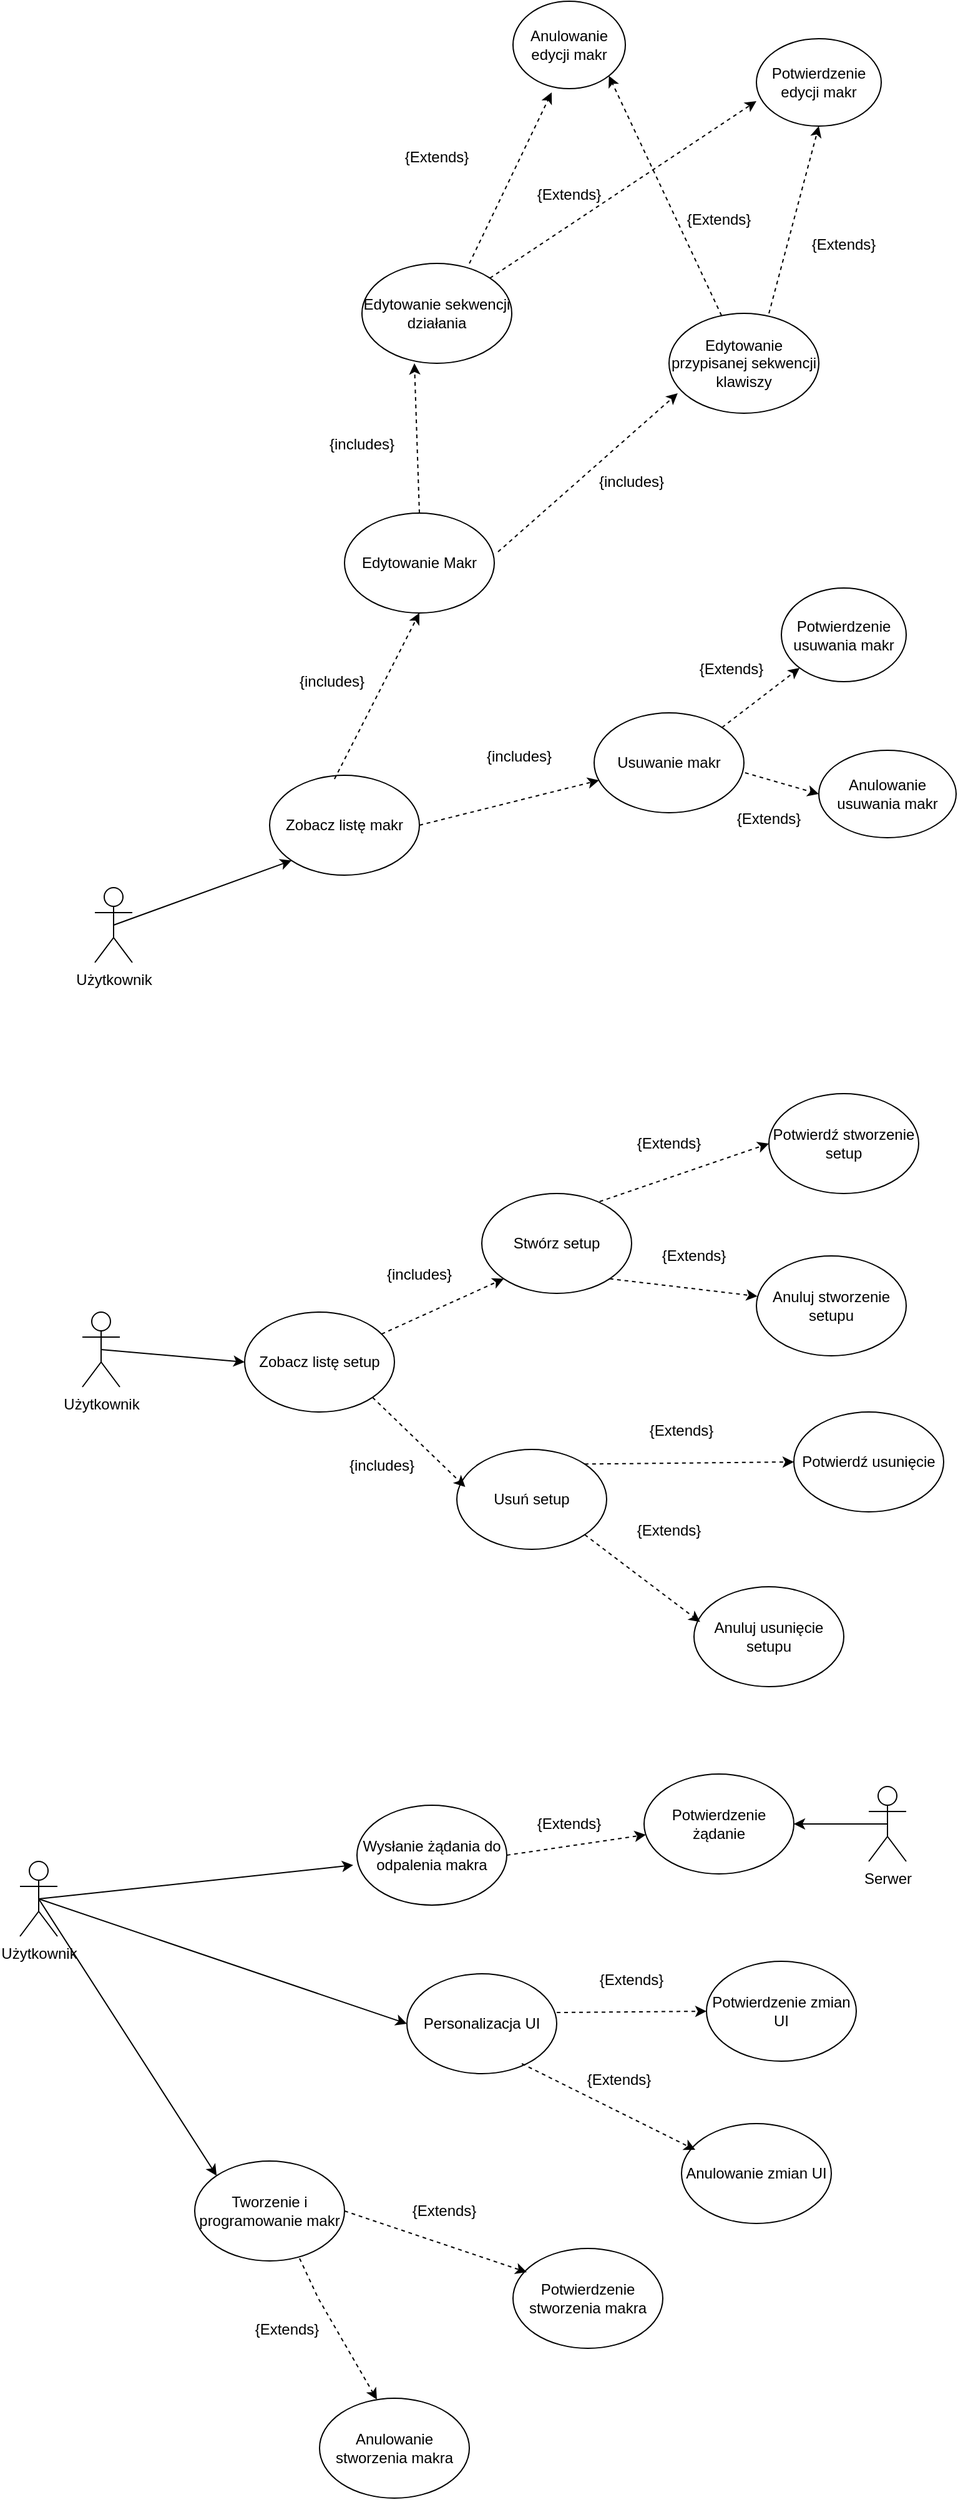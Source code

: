 <mxfile version="24.8.3">
  <diagram name="Strona-1" id="uav9DTHJ9qYRCQgQxgOF">
    <mxGraphModel dx="1678" dy="2090" grid="1" gridSize="10" guides="1" tooltips="1" connect="1" arrows="1" fold="1" page="1" pageScale="1" pageWidth="827" pageHeight="1169" math="0" shadow="0">
      <root>
        <mxCell id="0" />
        <mxCell id="1" parent="0" />
        <mxCell id="E9g1ZKU07W0DP6ShGwB4-3" value="Użytkownik&lt;div&gt;&lt;br&gt;&lt;/div&gt;" style="shape=umlActor;verticalLabelPosition=bottom;verticalAlign=top;html=1;" parent="1" vertex="1">
          <mxGeometry x="20" y="480" width="30" height="60" as="geometry" />
        </mxCell>
        <mxCell id="E9g1ZKU07W0DP6ShGwB4-4" value="Tworzenie i programowanie makr" style="ellipse;whiteSpace=wrap;html=1;" parent="1" vertex="1">
          <mxGeometry x="160" y="720" width="120" height="80" as="geometry" />
        </mxCell>
        <mxCell id="E9g1ZKU07W0DP6ShGwB4-5" value="Usuwanie makr" style="ellipse;whiteSpace=wrap;html=1;" parent="1" vertex="1">
          <mxGeometry x="480" y="-440" width="120" height="80" as="geometry" />
        </mxCell>
        <mxCell id="E9g1ZKU07W0DP6ShGwB4-6" value="Edytowanie Makr" style="ellipse;whiteSpace=wrap;html=1;" parent="1" vertex="1">
          <mxGeometry x="280" y="-600" width="120" height="80" as="geometry" />
        </mxCell>
        <mxCell id="E9g1ZKU07W0DP6ShGwB4-7" value="Personalizacja UI" style="ellipse;whiteSpace=wrap;html=1;" parent="1" vertex="1">
          <mxGeometry x="330" y="570" width="120" height="80" as="geometry" />
        </mxCell>
        <mxCell id="E9g1ZKU07W0DP6ShGwB4-8" value="" style="endArrow=classic;html=1;rounded=0;exitX=0.5;exitY=0.5;exitDx=0;exitDy=0;exitPerimeter=0;entryX=0;entryY=0;entryDx=0;entryDy=0;" parent="1" source="E9g1ZKU07W0DP6ShGwB4-3" target="E9g1ZKU07W0DP6ShGwB4-4" edge="1">
          <mxGeometry width="50" height="50" relative="1" as="geometry">
            <mxPoint x="380" y="380" as="sourcePoint" />
            <mxPoint x="430" y="330" as="targetPoint" />
          </mxGeometry>
        </mxCell>
        <mxCell id="E9g1ZKU07W0DP6ShGwB4-9" value="" style="endArrow=classic;html=1;rounded=0;exitX=0.5;exitY=0.5;exitDx=0;exitDy=0;exitPerimeter=0;entryX=0;entryY=0.5;entryDx=0;entryDy=0;" parent="1" source="E9g1ZKU07W0DP6ShGwB4-3" target="E9g1ZKU07W0DP6ShGwB4-7" edge="1">
          <mxGeometry width="50" height="50" relative="1" as="geometry">
            <mxPoint x="380" y="380" as="sourcePoint" />
            <mxPoint x="430" y="330" as="targetPoint" />
          </mxGeometry>
        </mxCell>
        <mxCell id="E9g1ZKU07W0DP6ShGwB4-17" style="edgeStyle=orthogonalEdgeStyle;rounded=0;orthogonalLoop=1;jettySize=auto;html=1;exitX=0.5;exitY=0.5;exitDx=0;exitDy=0;exitPerimeter=0;entryX=1;entryY=0.5;entryDx=0;entryDy=0;" parent="1" source="E9g1ZKU07W0DP6ShGwB4-12" target="E9g1ZKU07W0DP6ShGwB4-15" edge="1">
          <mxGeometry relative="1" as="geometry" />
        </mxCell>
        <mxCell id="E9g1ZKU07W0DP6ShGwB4-12" value="Serwer&lt;div&gt;&lt;br&gt;&lt;/div&gt;" style="shape=umlActor;verticalLabelPosition=bottom;verticalAlign=top;html=1;outlineConnect=0;" parent="1" vertex="1">
          <mxGeometry x="700" y="420" width="30" height="60" as="geometry" />
        </mxCell>
        <mxCell id="E9g1ZKU07W0DP6ShGwB4-13" value="Wysłanie żądania do odpalenia makra" style="ellipse;whiteSpace=wrap;html=1;" parent="1" vertex="1">
          <mxGeometry x="290" y="435" width="120" height="80" as="geometry" />
        </mxCell>
        <mxCell id="E9g1ZKU07W0DP6ShGwB4-14" value="" style="endArrow=classic;html=1;rounded=0;exitX=0.5;exitY=0.5;exitDx=0;exitDy=0;exitPerimeter=0;entryX=-0.025;entryY=0.6;entryDx=0;entryDy=0;entryPerimeter=0;" parent="1" source="E9g1ZKU07W0DP6ShGwB4-3" target="E9g1ZKU07W0DP6ShGwB4-13" edge="1">
          <mxGeometry width="50" height="50" relative="1" as="geometry">
            <mxPoint x="380" y="380" as="sourcePoint" />
            <mxPoint x="430" y="330" as="targetPoint" />
          </mxGeometry>
        </mxCell>
        <mxCell id="E9g1ZKU07W0DP6ShGwB4-15" value="Potwierdzenie żądanie" style="ellipse;whiteSpace=wrap;html=1;" parent="1" vertex="1">
          <mxGeometry x="520" y="410" width="120" height="80" as="geometry" />
        </mxCell>
        <mxCell id="E9g1ZKU07W0DP6ShGwB4-20" value="" style="endArrow=classic;html=1;rounded=0;dashed=1;exitX=1;exitY=0.5;exitDx=0;exitDy=0;" parent="1" source="E9g1ZKU07W0DP6ShGwB4-13" target="E9g1ZKU07W0DP6ShGwB4-15" edge="1">
          <mxGeometry width="50" height="50" relative="1" as="geometry">
            <mxPoint x="380" y="380" as="sourcePoint" />
            <mxPoint x="430" y="330" as="targetPoint" />
          </mxGeometry>
        </mxCell>
        <mxCell id="E9g1ZKU07W0DP6ShGwB4-21" value="{Extends}" style="text;html=1;align=center;verticalAlign=middle;whiteSpace=wrap;rounded=0;" parent="1" vertex="1">
          <mxGeometry x="430" y="435" width="60" height="30" as="geometry" />
        </mxCell>
        <mxCell id="mI-5WzDm7i-c9hzyWy1A-1" value="Zobacz listę makr" style="ellipse;whiteSpace=wrap;html=1;" parent="1" vertex="1">
          <mxGeometry x="220" y="-390" width="120" height="80" as="geometry" />
        </mxCell>
        <mxCell id="mI-5WzDm7i-c9hzyWy1A-3" value="" style="endArrow=classic;html=1;rounded=0;dashed=1;exitX=0.433;exitY=0.038;exitDx=0;exitDy=0;entryX=0.5;entryY=1;entryDx=0;entryDy=0;exitPerimeter=0;" parent="1" source="mI-5WzDm7i-c9hzyWy1A-1" target="E9g1ZKU07W0DP6ShGwB4-6" edge="1">
          <mxGeometry width="50" height="50" relative="1" as="geometry">
            <mxPoint x="484" y="330" as="sourcePoint" />
            <mxPoint x="484" y="410" as="targetPoint" />
          </mxGeometry>
        </mxCell>
        <mxCell id="mI-5WzDm7i-c9hzyWy1A-4" value="" style="endArrow=classic;html=1;rounded=0;dashed=1;exitX=1;exitY=0.5;exitDx=0;exitDy=0;" parent="1" source="mI-5WzDm7i-c9hzyWy1A-1" target="E9g1ZKU07W0DP6ShGwB4-5" edge="1">
          <mxGeometry width="50" height="50" relative="1" as="geometry">
            <mxPoint x="290" y="340" as="sourcePoint" />
            <mxPoint x="334" y="410" as="targetPoint" />
            <Array as="points" />
          </mxGeometry>
        </mxCell>
        <mxCell id="JlNKw1UUag9FZxf0FuZV-1" value="Anulowanie edycji makr" style="ellipse;whiteSpace=wrap;html=1;" vertex="1" parent="1">
          <mxGeometry x="415" y="-1010" width="90" height="70" as="geometry" />
        </mxCell>
        <mxCell id="JlNKw1UUag9FZxf0FuZV-2" value="Potwierdzenie edycji makr" style="ellipse;whiteSpace=wrap;html=1;" vertex="1" parent="1">
          <mxGeometry x="610" y="-980" width="100" height="70" as="geometry" />
        </mxCell>
        <mxCell id="JlNKw1UUag9FZxf0FuZV-3" value="Potwierdzenie usuwania makr" style="ellipse;whiteSpace=wrap;html=1;" vertex="1" parent="1">
          <mxGeometry x="630" y="-540" width="100" height="75" as="geometry" />
        </mxCell>
        <mxCell id="JlNKw1UUag9FZxf0FuZV-4" value="Anulowanie usuwania makr" style="ellipse;whiteSpace=wrap;html=1;" vertex="1" parent="1">
          <mxGeometry x="660" y="-410" width="110" height="70" as="geometry" />
        </mxCell>
        <mxCell id="JlNKw1UUag9FZxf0FuZV-10" value="" style="endArrow=classic;html=1;rounded=0;dashed=1;exitX=1;exitY=0;exitDx=0;exitDy=0;entryX=0;entryY=1;entryDx=0;entryDy=0;" edge="1" parent="1" source="E9g1ZKU07W0DP6ShGwB4-5" target="JlNKw1UUag9FZxf0FuZV-3">
          <mxGeometry width="50" height="50" relative="1" as="geometry">
            <mxPoint x="414" y="215" as="sourcePoint" />
            <mxPoint x="542" y="170" as="targetPoint" />
            <Array as="points" />
          </mxGeometry>
        </mxCell>
        <mxCell id="JlNKw1UUag9FZxf0FuZV-11" value="" style="endArrow=classic;html=1;rounded=0;dashed=1;exitX=1.008;exitY=0.6;exitDx=0;exitDy=0;entryX=0;entryY=0.5;entryDx=0;entryDy=0;exitPerimeter=0;" edge="1" parent="1" source="E9g1ZKU07W0DP6ShGwB4-5" target="JlNKw1UUag9FZxf0FuZV-4">
          <mxGeometry width="50" height="50" relative="1" as="geometry">
            <mxPoint x="420" y="335" as="sourcePoint" />
            <mxPoint x="548" y="290" as="targetPoint" />
            <Array as="points" />
          </mxGeometry>
        </mxCell>
        <mxCell id="JlNKw1UUag9FZxf0FuZV-12" value="Użytkownik&lt;div&gt;&lt;br&gt;&lt;/div&gt;" style="shape=umlActor;verticalLabelPosition=bottom;verticalAlign=top;html=1;" vertex="1" parent="1">
          <mxGeometry x="80" y="-300" width="30" height="60" as="geometry" />
        </mxCell>
        <mxCell id="JlNKw1UUag9FZxf0FuZV-13" value="Edytowanie sekwencji działania" style="ellipse;whiteSpace=wrap;html=1;" vertex="1" parent="1">
          <mxGeometry x="294" y="-800" width="120" height="80" as="geometry" />
        </mxCell>
        <mxCell id="JlNKw1UUag9FZxf0FuZV-14" value="Edytowanie przypisanej sekwencji klawiszy" style="ellipse;whiteSpace=wrap;html=1;" vertex="1" parent="1">
          <mxGeometry x="540" y="-760" width="120" height="80" as="geometry" />
        </mxCell>
        <mxCell id="JlNKw1UUag9FZxf0FuZV-15" value="" style="endArrow=classic;html=1;rounded=0;dashed=1;exitX=0.5;exitY=0;exitDx=0;exitDy=0;entryX=0.35;entryY=1;entryDx=0;entryDy=0;entryPerimeter=0;" edge="1" parent="1" source="E9g1ZKU07W0DP6ShGwB4-6" target="JlNKw1UUag9FZxf0FuZV-13">
          <mxGeometry width="50" height="50" relative="1" as="geometry">
            <mxPoint x="321" y="-577" as="sourcePoint" />
            <mxPoint x="359" y="-720" as="targetPoint" />
          </mxGeometry>
        </mxCell>
        <mxCell id="JlNKw1UUag9FZxf0FuZV-16" value="" style="endArrow=classic;html=1;rounded=0;dashed=1;exitX=1.025;exitY=0.388;exitDx=0;exitDy=0;entryX=0.058;entryY=0.8;entryDx=0;entryDy=0;exitPerimeter=0;entryPerimeter=0;" edge="1" parent="1" source="E9g1ZKU07W0DP6ShGwB4-6" target="JlNKw1UUag9FZxf0FuZV-14">
          <mxGeometry width="50" height="50" relative="1" as="geometry">
            <mxPoint x="442" y="-513" as="sourcePoint" />
            <mxPoint x="480" y="-656" as="targetPoint" />
          </mxGeometry>
        </mxCell>
        <mxCell id="JlNKw1UUag9FZxf0FuZV-17" value="" style="endArrow=classic;html=1;rounded=0;dashed=1;exitX=0.717;exitY=0;exitDx=0;exitDy=0;entryX=0.344;entryY=1.043;entryDx=0;entryDy=0;exitPerimeter=0;entryPerimeter=0;" edge="1" parent="1" source="JlNKw1UUag9FZxf0FuZV-13" target="JlNKw1UUag9FZxf0FuZV-1">
          <mxGeometry width="50" height="50" relative="1" as="geometry">
            <mxPoint x="380" y="-817" as="sourcePoint" />
            <mxPoint x="418" y="-960" as="targetPoint" />
          </mxGeometry>
        </mxCell>
        <mxCell id="JlNKw1UUag9FZxf0FuZV-18" value="" style="endArrow=classic;html=1;rounded=0;dashed=1;entryX=0;entryY=0.714;entryDx=0;entryDy=0;entryPerimeter=0;" edge="1" parent="1" source="JlNKw1UUag9FZxf0FuZV-13" target="JlNKw1UUag9FZxf0FuZV-2">
          <mxGeometry width="50" height="50" relative="1" as="geometry">
            <mxPoint x="452" y="-767" as="sourcePoint" />
            <mxPoint x="490" y="-910" as="targetPoint" />
          </mxGeometry>
        </mxCell>
        <mxCell id="JlNKw1UUag9FZxf0FuZV-19" value="" style="endArrow=classic;html=1;rounded=0;dashed=1;exitX=0.667;exitY=0;exitDx=0;exitDy=0;entryX=0.5;entryY=1;entryDx=0;entryDy=0;exitPerimeter=0;" edge="1" parent="1" source="JlNKw1UUag9FZxf0FuZV-14" target="JlNKw1UUag9FZxf0FuZV-2">
          <mxGeometry width="50" height="50" relative="1" as="geometry">
            <mxPoint x="640" y="-747" as="sourcePoint" />
            <mxPoint x="678" y="-890" as="targetPoint" />
          </mxGeometry>
        </mxCell>
        <mxCell id="JlNKw1UUag9FZxf0FuZV-20" value="" style="endArrow=classic;html=1;rounded=0;dashed=1;entryX=1;entryY=1;entryDx=0;entryDy=0;" edge="1" parent="1" source="JlNKw1UUag9FZxf0FuZV-14" target="JlNKw1UUag9FZxf0FuZV-1">
          <mxGeometry width="50" height="50" relative="1" as="geometry">
            <mxPoint x="530" y="-727" as="sourcePoint" />
            <mxPoint x="568" y="-870" as="targetPoint" />
          </mxGeometry>
        </mxCell>
        <mxCell id="JlNKw1UUag9FZxf0FuZV-22" value="{includes}" style="text;html=1;align=center;verticalAlign=middle;whiteSpace=wrap;rounded=0;" vertex="1" parent="1">
          <mxGeometry x="240" y="-480" width="60" height="30" as="geometry" />
        </mxCell>
        <mxCell id="JlNKw1UUag9FZxf0FuZV-23" value="{includes}" style="text;html=1;align=center;verticalAlign=middle;whiteSpace=wrap;rounded=0;" vertex="1" parent="1">
          <mxGeometry x="390" y="-420" width="60" height="30" as="geometry" />
        </mxCell>
        <mxCell id="JlNKw1UUag9FZxf0FuZV-24" value="{Extends}" style="text;html=1;align=center;verticalAlign=middle;whiteSpace=wrap;rounded=0;" vertex="1" parent="1">
          <mxGeometry x="324" y="-900" width="60" height="30" as="geometry" />
        </mxCell>
        <mxCell id="JlNKw1UUag9FZxf0FuZV-25" value="{Extends}" style="text;html=1;align=center;verticalAlign=middle;whiteSpace=wrap;rounded=0;" vertex="1" parent="1">
          <mxGeometry x="430" y="-870" width="60" height="30" as="geometry" />
        </mxCell>
        <mxCell id="JlNKw1UUag9FZxf0FuZV-26" value="{Extends}" style="text;html=1;align=center;verticalAlign=middle;whiteSpace=wrap;rounded=0;" vertex="1" parent="1">
          <mxGeometry x="550" y="-850" width="60" height="30" as="geometry" />
        </mxCell>
        <mxCell id="JlNKw1UUag9FZxf0FuZV-27" value="{Extends}" style="text;html=1;align=center;verticalAlign=middle;whiteSpace=wrap;rounded=0;" vertex="1" parent="1">
          <mxGeometry x="650" y="-830" width="60" height="30" as="geometry" />
        </mxCell>
        <mxCell id="JlNKw1UUag9FZxf0FuZV-28" value="{includes}" style="text;html=1;align=center;verticalAlign=middle;whiteSpace=wrap;rounded=0;" vertex="1" parent="1">
          <mxGeometry x="480" y="-640" width="60" height="30" as="geometry" />
        </mxCell>
        <mxCell id="JlNKw1UUag9FZxf0FuZV-29" value="{includes}" style="text;html=1;align=center;verticalAlign=middle;whiteSpace=wrap;rounded=0;" vertex="1" parent="1">
          <mxGeometry x="264" y="-670" width="60" height="30" as="geometry" />
        </mxCell>
        <mxCell id="JlNKw1UUag9FZxf0FuZV-30" value="{Extends}" style="text;html=1;align=center;verticalAlign=middle;whiteSpace=wrap;rounded=0;" vertex="1" parent="1">
          <mxGeometry x="560" y="-490" width="60" height="30" as="geometry" />
        </mxCell>
        <mxCell id="JlNKw1UUag9FZxf0FuZV-31" value="{Extends}" style="text;html=1;align=center;verticalAlign=middle;whiteSpace=wrap;rounded=0;" vertex="1" parent="1">
          <mxGeometry x="590" y="-370" width="60" height="30" as="geometry" />
        </mxCell>
        <mxCell id="JlNKw1UUag9FZxf0FuZV-34" value="" style="endArrow=classic;html=1;rounded=0;exitX=0.5;exitY=0.5;exitDx=0;exitDy=0;exitPerimeter=0;entryX=0;entryY=1;entryDx=0;entryDy=0;" edge="1" parent="1" source="JlNKw1UUag9FZxf0FuZV-12" target="mI-5WzDm7i-c9hzyWy1A-1">
          <mxGeometry width="50" height="50" relative="1" as="geometry">
            <mxPoint x="100" y="-253" as="sourcePoint" />
            <mxPoint x="352" y="-280" as="targetPoint" />
          </mxGeometry>
        </mxCell>
        <mxCell id="JlNKw1UUag9FZxf0FuZV-35" value="Potwierdzenie stworzenia makra" style="ellipse;whiteSpace=wrap;html=1;" vertex="1" parent="1">
          <mxGeometry x="415" y="790" width="120" height="80" as="geometry" />
        </mxCell>
        <mxCell id="JlNKw1UUag9FZxf0FuZV-36" value="Anulowanie stworzenia makra" style="ellipse;whiteSpace=wrap;html=1;" vertex="1" parent="1">
          <mxGeometry x="260" y="910" width="120" height="80" as="geometry" />
        </mxCell>
        <mxCell id="JlNKw1UUag9FZxf0FuZV-37" value="" style="endArrow=classic;html=1;rounded=0;dashed=1;exitX=1;exitY=0.5;exitDx=0;exitDy=0;entryX=0.092;entryY=0.238;entryDx=0;entryDy=0;entryPerimeter=0;" edge="1" parent="1" source="E9g1ZKU07W0DP6ShGwB4-4" target="JlNKw1UUag9FZxf0FuZV-35">
          <mxGeometry width="50" height="50" relative="1" as="geometry">
            <mxPoint x="280" y="746" as="sourcePoint" />
            <mxPoint x="391" y="730" as="targetPoint" />
          </mxGeometry>
        </mxCell>
        <mxCell id="JlNKw1UUag9FZxf0FuZV-38" value="" style="endArrow=classic;html=1;rounded=0;dashed=1;exitX=0.7;exitY=0.975;exitDx=0;exitDy=0;entryX=0.383;entryY=0.013;entryDx=0;entryDy=0;entryPerimeter=0;exitPerimeter=0;" edge="1" parent="1" source="E9g1ZKU07W0DP6ShGwB4-4" target="JlNKw1UUag9FZxf0FuZV-36">
          <mxGeometry width="50" height="50" relative="1" as="geometry">
            <mxPoint x="219" y="830" as="sourcePoint" />
            <mxPoint x="300" y="839" as="targetPoint" />
            <Array as="points">
              <mxPoint x="259" y="830" />
            </Array>
          </mxGeometry>
        </mxCell>
        <mxCell id="JlNKw1UUag9FZxf0FuZV-39" value="{Extends}" style="text;html=1;align=center;verticalAlign=middle;whiteSpace=wrap;rounded=0;" vertex="1" parent="1">
          <mxGeometry x="330" y="745" width="60" height="30" as="geometry" />
        </mxCell>
        <mxCell id="JlNKw1UUag9FZxf0FuZV-40" value="{Extends}" style="text;html=1;align=center;verticalAlign=middle;whiteSpace=wrap;rounded=0;" vertex="1" parent="1">
          <mxGeometry x="204" y="840" width="60" height="30" as="geometry" />
        </mxCell>
        <mxCell id="JlNKw1UUag9FZxf0FuZV-41" value="Anulowanie zmian UI" style="ellipse;whiteSpace=wrap;html=1;" vertex="1" parent="1">
          <mxGeometry x="550" y="690" width="120" height="80" as="geometry" />
        </mxCell>
        <mxCell id="JlNKw1UUag9FZxf0FuZV-42" value="Potwierdzenie zmian UI" style="ellipse;whiteSpace=wrap;html=1;" vertex="1" parent="1">
          <mxGeometry x="570" y="560" width="120" height="80" as="geometry" />
        </mxCell>
        <mxCell id="JlNKw1UUag9FZxf0FuZV-43" value="" style="endArrow=classic;html=1;rounded=0;dashed=1;exitX=1;exitY=0.388;exitDx=0;exitDy=0;entryX=0;entryY=0.5;entryDx=0;entryDy=0;exitPerimeter=0;" edge="1" parent="1" source="E9g1ZKU07W0DP6ShGwB4-7" target="JlNKw1UUag9FZxf0FuZV-42">
          <mxGeometry width="50" height="50" relative="1" as="geometry">
            <mxPoint x="430" y="570" as="sourcePoint" />
            <mxPoint x="511" y="579" as="targetPoint" />
          </mxGeometry>
        </mxCell>
        <mxCell id="JlNKw1UUag9FZxf0FuZV-44" value="" style="endArrow=classic;html=1;rounded=0;dashed=1;exitX=0.767;exitY=0.9;exitDx=0;exitDy=0;entryX=0.092;entryY=0.263;entryDx=0;entryDy=0;entryPerimeter=0;exitPerimeter=0;" edge="1" parent="1" source="E9g1ZKU07W0DP6ShGwB4-7" target="JlNKw1UUag9FZxf0FuZV-41">
          <mxGeometry width="50" height="50" relative="1" as="geometry">
            <mxPoint x="419.5" y="650" as="sourcePoint" />
            <mxPoint x="500.5" y="659" as="targetPoint" />
          </mxGeometry>
        </mxCell>
        <mxCell id="JlNKw1UUag9FZxf0FuZV-45" value="{Extends}" style="text;html=1;align=center;verticalAlign=middle;whiteSpace=wrap;rounded=0;" vertex="1" parent="1">
          <mxGeometry x="480" y="560" width="60" height="30" as="geometry" />
        </mxCell>
        <mxCell id="JlNKw1UUag9FZxf0FuZV-46" value="{Extends}" style="text;html=1;align=center;verticalAlign=middle;whiteSpace=wrap;rounded=0;" vertex="1" parent="1">
          <mxGeometry x="470" y="640" width="60" height="30" as="geometry" />
        </mxCell>
        <mxCell id="JlNKw1UUag9FZxf0FuZV-49" value="Użytkownik&lt;div&gt;&lt;br&gt;&lt;/div&gt;" style="shape=umlActor;verticalLabelPosition=bottom;verticalAlign=top;html=1;" vertex="1" parent="1">
          <mxGeometry x="70" y="40" width="30" height="60" as="geometry" />
        </mxCell>
        <mxCell id="JlNKw1UUag9FZxf0FuZV-50" value="Zobacz listę setup" style="ellipse;whiteSpace=wrap;html=1;" vertex="1" parent="1">
          <mxGeometry x="200" y="40" width="120" height="80" as="geometry" />
        </mxCell>
        <mxCell id="JlNKw1UUag9FZxf0FuZV-51" value="Stwórz setup" style="ellipse;whiteSpace=wrap;html=1;" vertex="1" parent="1">
          <mxGeometry x="390" y="-55" width="120" height="80" as="geometry" />
        </mxCell>
        <mxCell id="JlNKw1UUag9FZxf0FuZV-52" value="Usuń setup" style="ellipse;whiteSpace=wrap;html=1;" vertex="1" parent="1">
          <mxGeometry x="370" y="150" width="120" height="80" as="geometry" />
        </mxCell>
        <mxCell id="JlNKw1UUag9FZxf0FuZV-54" value="Potwierdź stworzenie setup" style="ellipse;whiteSpace=wrap;html=1;" vertex="1" parent="1">
          <mxGeometry x="620" y="-135" width="120" height="80" as="geometry" />
        </mxCell>
        <mxCell id="JlNKw1UUag9FZxf0FuZV-55" value="Anuluj stworzenie setupu" style="ellipse;whiteSpace=wrap;html=1;" vertex="1" parent="1">
          <mxGeometry x="610" y="-5" width="120" height="80" as="geometry" />
        </mxCell>
        <mxCell id="JlNKw1UUag9FZxf0FuZV-56" value="Potwierdź usunięcie" style="ellipse;whiteSpace=wrap;html=1;" vertex="1" parent="1">
          <mxGeometry x="640" y="120" width="120" height="80" as="geometry" />
        </mxCell>
        <mxCell id="JlNKw1UUag9FZxf0FuZV-57" value="Anuluj usunięcie setupu" style="ellipse;whiteSpace=wrap;html=1;" vertex="1" parent="1">
          <mxGeometry x="560" y="260" width="120" height="80" as="geometry" />
        </mxCell>
        <mxCell id="JlNKw1UUag9FZxf0FuZV-58" value="" style="endArrow=classic;html=1;rounded=0;exitX=0.5;exitY=0.5;exitDx=0;exitDy=0;exitPerimeter=0;entryX=0;entryY=0.5;entryDx=0;entryDy=0;" edge="1" parent="1" source="JlNKw1UUag9FZxf0FuZV-49" target="JlNKw1UUag9FZxf0FuZV-50">
          <mxGeometry width="50" height="50" relative="1" as="geometry">
            <mxPoint y="93.5" as="sourcePoint" />
            <mxPoint x="252" y="66.5" as="targetPoint" />
          </mxGeometry>
        </mxCell>
        <mxCell id="JlNKw1UUag9FZxf0FuZV-59" value="" style="endArrow=classic;html=1;rounded=0;dashed=1;entryX=0;entryY=1;entryDx=0;entryDy=0;" edge="1" parent="1" source="JlNKw1UUag9FZxf0FuZV-50" target="JlNKw1UUag9FZxf0FuZV-51">
          <mxGeometry width="50" height="50" relative="1" as="geometry">
            <mxPoint x="294" as="sourcePoint" />
            <mxPoint x="405" y="-16" as="targetPoint" />
          </mxGeometry>
        </mxCell>
        <mxCell id="JlNKw1UUag9FZxf0FuZV-60" value="" style="endArrow=classic;html=1;rounded=0;dashed=1;exitX=1;exitY=1;exitDx=0;exitDy=0;entryX=0.056;entryY=0.375;entryDx=0;entryDy=0;entryPerimeter=0;" edge="1" parent="1" source="JlNKw1UUag9FZxf0FuZV-50" target="JlNKw1UUag9FZxf0FuZV-52">
          <mxGeometry width="50" height="50" relative="1" as="geometry">
            <mxPoint x="260" y="150" as="sourcePoint" />
            <mxPoint x="371" y="134" as="targetPoint" />
          </mxGeometry>
        </mxCell>
        <mxCell id="JlNKw1UUag9FZxf0FuZV-61" value="" style="endArrow=classic;html=1;rounded=0;dashed=1;exitX=1;exitY=1;exitDx=0;exitDy=0;entryX=0.041;entryY=0.353;entryDx=0;entryDy=0;entryPerimeter=0;" edge="1" parent="1" source="JlNKw1UUag9FZxf0FuZV-52" target="JlNKw1UUag9FZxf0FuZV-57">
          <mxGeometry width="50" height="50" relative="1" as="geometry">
            <mxPoint x="489" y="226" as="sourcePoint" />
            <mxPoint x="600" y="210" as="targetPoint" />
          </mxGeometry>
        </mxCell>
        <mxCell id="JlNKw1UUag9FZxf0FuZV-62" value="" style="endArrow=classic;html=1;rounded=0;dashed=1;exitX=1;exitY=0;exitDx=0;exitDy=0;entryX=0;entryY=0.5;entryDx=0;entryDy=0;" edge="1" parent="1" source="JlNKw1UUag9FZxf0FuZV-52" target="JlNKw1UUag9FZxf0FuZV-56">
          <mxGeometry width="50" height="50" relative="1" as="geometry">
            <mxPoint x="480" y="116" as="sourcePoint" />
            <mxPoint x="591" y="100" as="targetPoint" />
          </mxGeometry>
        </mxCell>
        <mxCell id="JlNKw1UUag9FZxf0FuZV-63" value="" style="endArrow=classic;html=1;rounded=0;dashed=1;exitX=1;exitY=1;exitDx=0;exitDy=0;entryX=0.007;entryY=0.404;entryDx=0;entryDy=0;entryPerimeter=0;" edge="1" parent="1" source="JlNKw1UUag9FZxf0FuZV-51" target="JlNKw1UUag9FZxf0FuZV-55">
          <mxGeometry width="50" height="50" relative="1" as="geometry">
            <mxPoint x="499" y="-64" as="sourcePoint" />
            <mxPoint x="610" y="-80" as="targetPoint" />
          </mxGeometry>
        </mxCell>
        <mxCell id="JlNKw1UUag9FZxf0FuZV-64" value="" style="endArrow=classic;html=1;rounded=0;dashed=1;exitX=0.786;exitY=0.081;exitDx=0;exitDy=0;entryX=0;entryY=0.5;entryDx=0;entryDy=0;exitPerimeter=0;" edge="1" parent="1" source="JlNKw1UUag9FZxf0FuZV-51" target="JlNKw1UUag9FZxf0FuZV-54">
          <mxGeometry width="50" height="50" relative="1" as="geometry">
            <mxPoint x="454.5" y="-214" as="sourcePoint" />
            <mxPoint x="565.5" y="-230" as="targetPoint" />
          </mxGeometry>
        </mxCell>
        <mxCell id="JlNKw1UUag9FZxf0FuZV-65" value="{Extends}" style="text;html=1;align=center;verticalAlign=middle;whiteSpace=wrap;rounded=0;" vertex="1" parent="1">
          <mxGeometry x="510" y="-110" width="60" height="30" as="geometry" />
        </mxCell>
        <mxCell id="JlNKw1UUag9FZxf0FuZV-66" value="{Extends}" style="text;html=1;align=center;verticalAlign=middle;whiteSpace=wrap;rounded=0;" vertex="1" parent="1">
          <mxGeometry x="530" y="-20" width="60" height="30" as="geometry" />
        </mxCell>
        <mxCell id="JlNKw1UUag9FZxf0FuZV-67" value="{Extends}" style="text;html=1;align=center;verticalAlign=middle;whiteSpace=wrap;rounded=0;" vertex="1" parent="1">
          <mxGeometry x="520" y="120" width="60" height="30" as="geometry" />
        </mxCell>
        <mxCell id="JlNKw1UUag9FZxf0FuZV-68" value="{Extends}" style="text;html=1;align=center;verticalAlign=middle;whiteSpace=wrap;rounded=0;" vertex="1" parent="1">
          <mxGeometry x="510" y="200" width="60" height="30" as="geometry" />
        </mxCell>
        <mxCell id="JlNKw1UUag9FZxf0FuZV-69" value="{includes}" style="text;html=1;align=center;verticalAlign=middle;whiteSpace=wrap;rounded=0;" vertex="1" parent="1">
          <mxGeometry x="310" y="-5" width="60" height="30" as="geometry" />
        </mxCell>
        <mxCell id="JlNKw1UUag9FZxf0FuZV-70" value="{includes}" style="text;html=1;align=center;verticalAlign=middle;whiteSpace=wrap;rounded=0;" vertex="1" parent="1">
          <mxGeometry x="280" y="150" width="60" height="25" as="geometry" />
        </mxCell>
      </root>
    </mxGraphModel>
  </diagram>
</mxfile>
